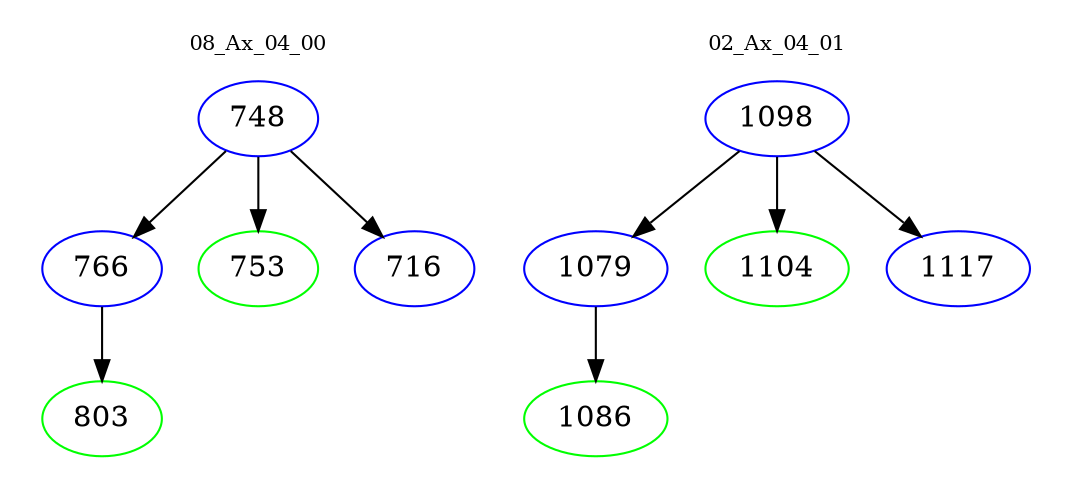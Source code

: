 digraph{
subgraph cluster_0 {
color = white
label = "08_Ax_04_00";
fontsize=10;
T0_748 [label="748", color="blue"]
T0_748 -> T0_766 [color="black"]
T0_766 [label="766", color="blue"]
T0_766 -> T0_803 [color="black"]
T0_803 [label="803", color="green"]
T0_748 -> T0_753 [color="black"]
T0_753 [label="753", color="green"]
T0_748 -> T0_716 [color="black"]
T0_716 [label="716", color="blue"]
}
subgraph cluster_1 {
color = white
label = "02_Ax_04_01";
fontsize=10;
T1_1098 [label="1098", color="blue"]
T1_1098 -> T1_1079 [color="black"]
T1_1079 [label="1079", color="blue"]
T1_1079 -> T1_1086 [color="black"]
T1_1086 [label="1086", color="green"]
T1_1098 -> T1_1104 [color="black"]
T1_1104 [label="1104", color="green"]
T1_1098 -> T1_1117 [color="black"]
T1_1117 [label="1117", color="blue"]
}
}
